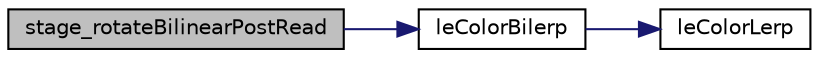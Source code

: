 digraph "stage_rotateBilinearPostRead"
{
 // LATEX_PDF_SIZE
  edge [fontname="Helvetica",fontsize="10",labelfontname="Helvetica",labelfontsize="10"];
  node [fontname="Helvetica",fontsize="10",shape=record];
  rankdir="LR";
  Node1 [label="stage_rotateBilinearPostRead",height=0.2,width=0.4,color="black", fillcolor="grey75", style="filled", fontcolor="black",tooltip=" "];
  Node1 -> Node2 [color="midnightblue",fontsize="10",style="solid",fontname="Helvetica"];
  Node2 [label="leColorBilerp",height=0.2,width=0.4,color="black", fillcolor="white", style="filled",URL="$legato__color_8h.html#aa19f9efca65a5bb3aeafdcccca28a59e",tooltip=" "];
  Node2 -> Node3 [color="midnightblue",fontsize="10",style="solid",fontname="Helvetica"];
  Node3 [label="leColorLerp",height=0.2,width=0.4,color="black", fillcolor="white", style="filled",URL="$legato__color__lerp_8c.html#a147d4fb4d31fe14faec36526517d1736",tooltip=" "];
}

